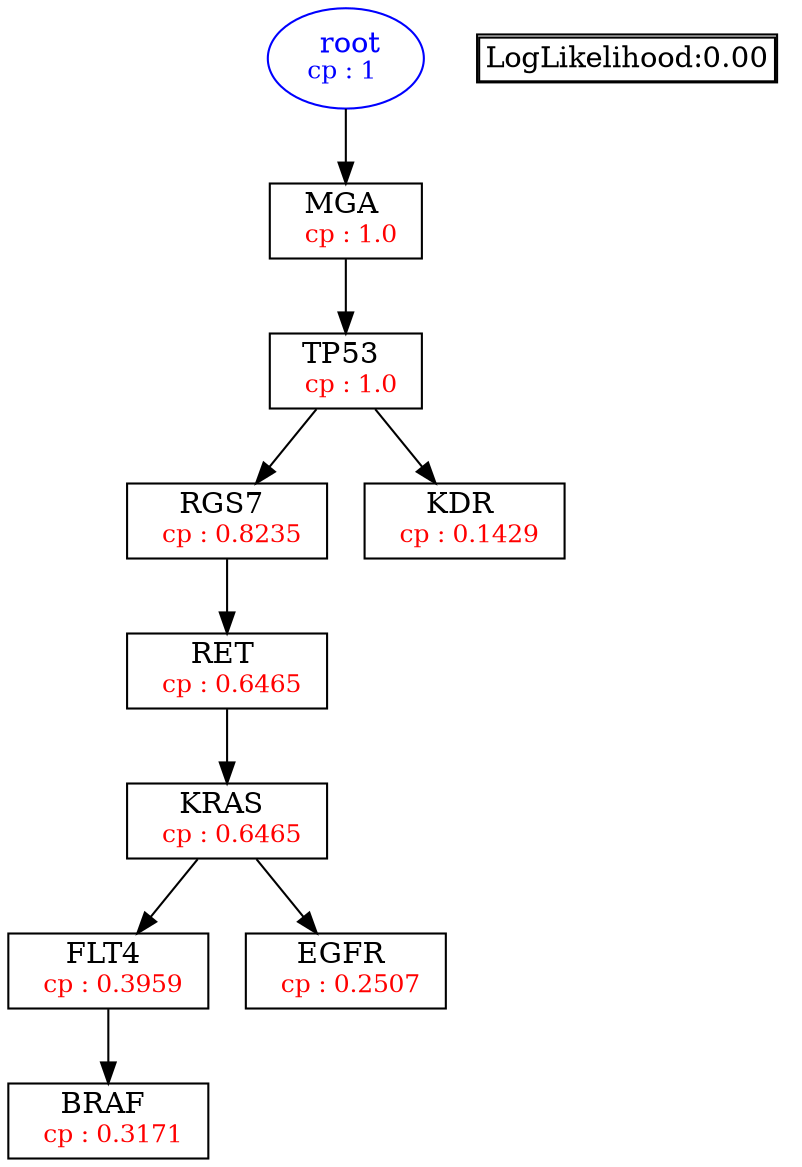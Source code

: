 digraph tree {
    "root" [label=<<font color='Blue'> root</font><br/><font color='Blue' POINT-SIZE='12'>cp : 1 </font>>, shape=oval, color=Blue];
    "S4" [label =<MGA <br/> <font color='Red' POINT-SIZE='12'> cp : 1.0 </font>>, shape=box];
    "S5" [label =<TP53 <br/> <font color='Red' POINT-SIZE='12'> cp : 1.0 </font>>, shape=box];
    "S1" [label =<RGS7 <br/> <font color='Red' POINT-SIZE='12'> cp : 0.8235 </font>>, shape=box];
    "S2" [label =<RET <br/> <font color='Red' POINT-SIZE='12'> cp : 0.6465 </font>>, shape=box];
    "S3" [label =<KRAS <br/> <font color='Red' POINT-SIZE='12'> cp : 0.6465 </font>>, shape=box];
    "S7" [label =<FLT4 <br/> <font color='Red' POINT-SIZE='12'> cp : 0.3959 </font>>, shape=box];
    "S9" [label =<BRAF <br/> <font color='Red' POINT-SIZE='12'> cp : 0.3171 </font>>, shape=box];
    "S8" [label =<EGFR <br/> <font color='Red' POINT-SIZE='12'> cp : 0.2507 </font>>, shape=box];
    "S6" [label =<KDR <br/> <font color='Red' POINT-SIZE='12'> cp : 0.1429 </font>>, shape=box];
    "root" -> "S4";
    "S4" -> "S5";
    "S5" -> "S1";
    "S5" -> "S6";
    "S1" -> "S2";
    "S2" -> "S3";
    "S3" -> "S7";
    "S3" -> "S8";
    "S7" -> "S9";

    node[shape=plaintext]
    fontsize="10"
    struct1 [label=
    <<TABLE BORDER="1" CELLBORDER="1" CELLSPACING="0" >
    <TR><TD ALIGN="LEFT">LogLikelihood:0.00</TD></TR>
    </TABLE>>];

}
